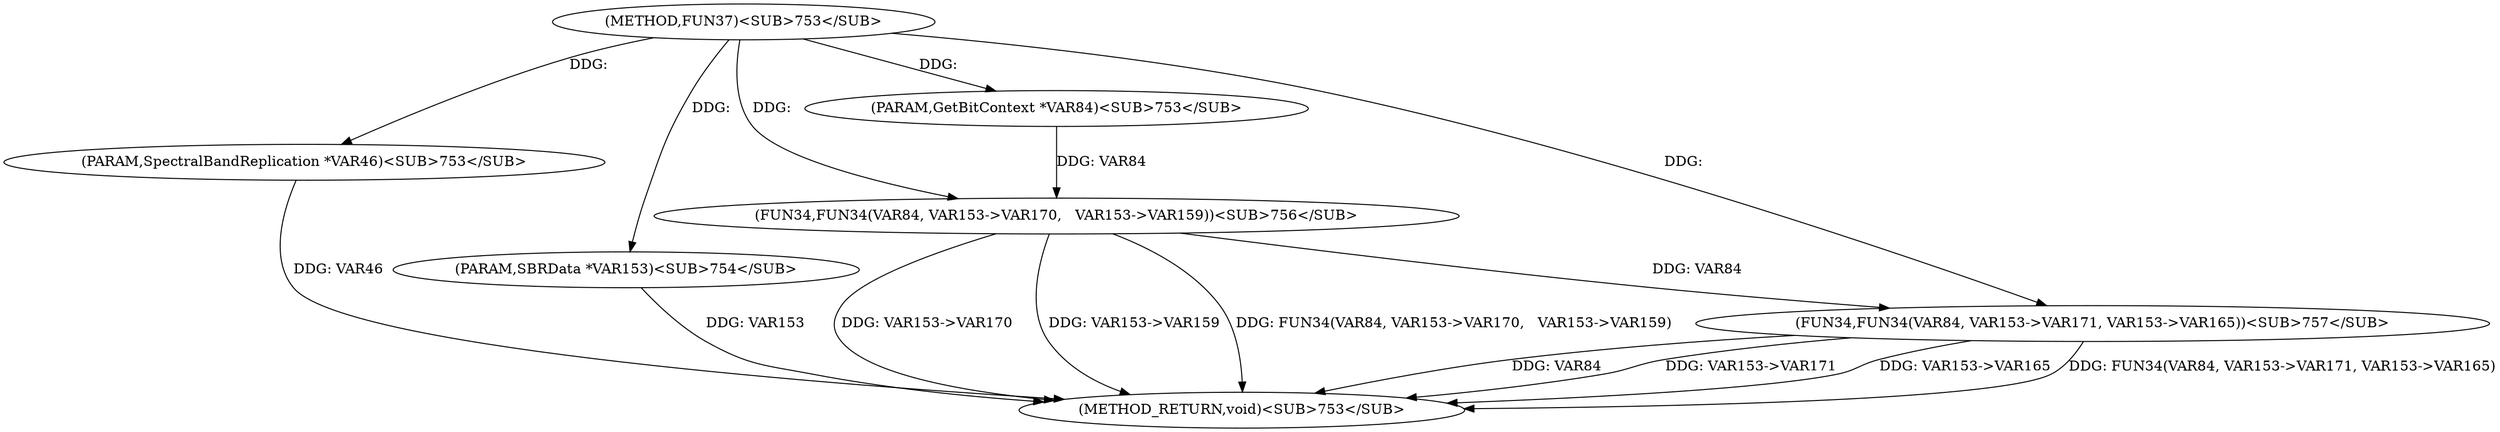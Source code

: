 
digraph "FUN37" {  

"3990" [label = "(METHOD,FUN37)<SUB>753</SUB>" ]

"4011" [label = "(METHOD_RETURN,void)<SUB>753</SUB>" ]

"3991" [label = "(PARAM,SpectralBandReplication *VAR46)<SUB>753</SUB>" ]

"3992" [label = "(PARAM,GetBitContext *VAR84)<SUB>753</SUB>" ]

"3993" [label = "(PARAM,SBRData *VAR153)<SUB>754</SUB>" ]

"3995" [label = "(FUN34,FUN34(VAR84, VAR153-&gt;VAR170,   VAR153-&gt;VAR159))<SUB>756</SUB>" ]

"4003" [label = "(FUN34,FUN34(VAR84, VAR153-&gt;VAR171, VAR153-&gt;VAR165))<SUB>757</SUB>" ]

  "3991" -> "4011"  [ label = "DDG: VAR46"] 

  "3993" -> "4011"  [ label = "DDG: VAR153"] 

  "3995" -> "4011"  [ label = "DDG: VAR153-&gt;VAR170"] 

  "3995" -> "4011"  [ label = "DDG: VAR153-&gt;VAR159"] 

  "3995" -> "4011"  [ label = "DDG: FUN34(VAR84, VAR153-&gt;VAR170,   VAR153-&gt;VAR159)"] 

  "4003" -> "4011"  [ label = "DDG: VAR84"] 

  "4003" -> "4011"  [ label = "DDG: VAR153-&gt;VAR171"] 

  "4003" -> "4011"  [ label = "DDG: VAR153-&gt;VAR165"] 

  "4003" -> "4011"  [ label = "DDG: FUN34(VAR84, VAR153-&gt;VAR171, VAR153-&gt;VAR165)"] 

  "3990" -> "3991"  [ label = "DDG: "] 

  "3990" -> "3992"  [ label = "DDG: "] 

  "3990" -> "3993"  [ label = "DDG: "] 

  "3992" -> "3995"  [ label = "DDG: VAR84"] 

  "3990" -> "3995"  [ label = "DDG: "] 

  "3995" -> "4003"  [ label = "DDG: VAR84"] 

  "3990" -> "4003"  [ label = "DDG: "] 

}